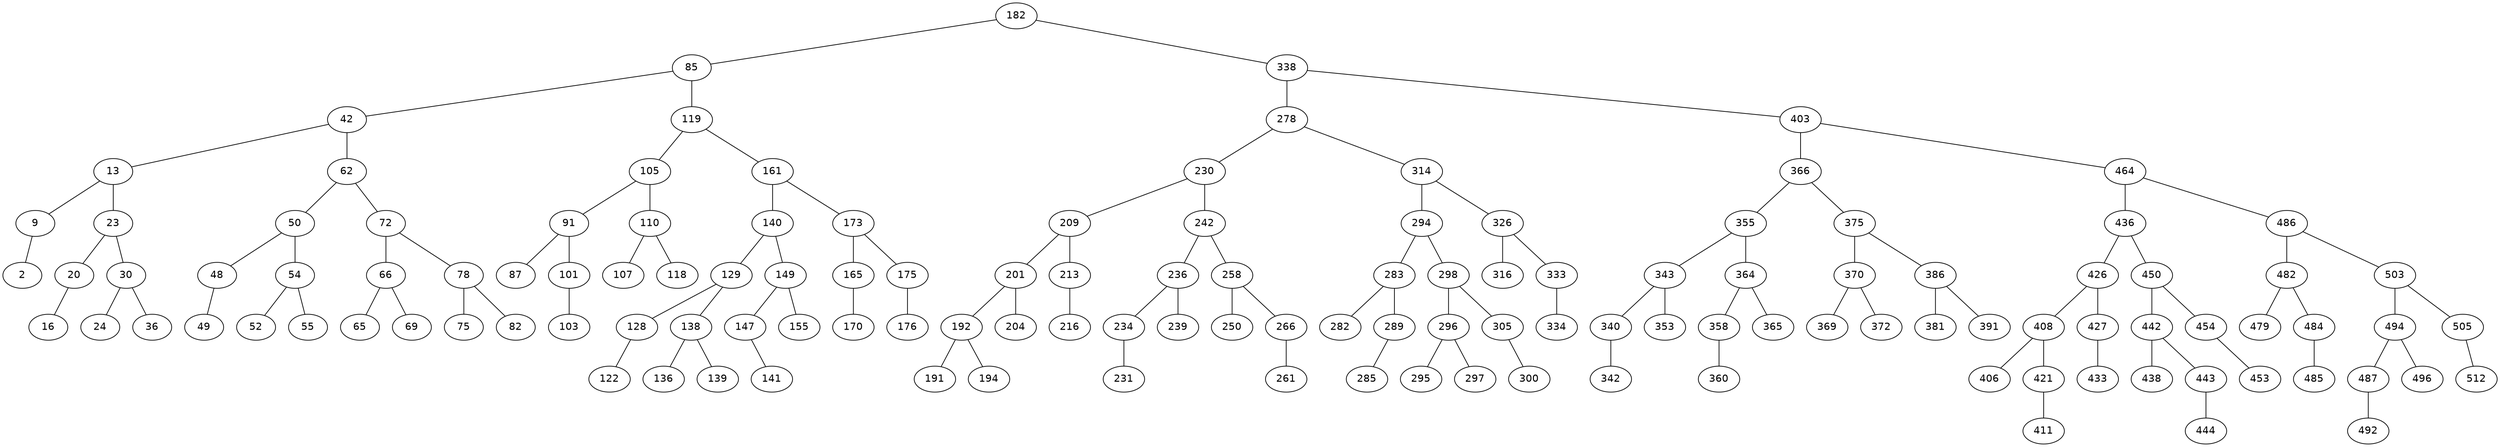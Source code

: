 graph BST {
    node [fontname="Helvetica"];
    182 [label="182"];
    182 -- 85;
    85 [label="85"];
    85 -- 42;
    42 [label="42"];
    42 -- 13;
    13 [label="13"];
    13 -- 9;
    9 [label="9"];
    9 -- 2;
    2 [label="2"];
    13 -- 23;
    23 [label="23"];
    23 -- 20;
    20 [label="20"];
    20 -- 16;
    16 [label="16"];
    23 -- 30;
    30 [label="30"];
    30 -- 24;
    24 [label="24"];
    30 -- 36;
    36 [label="36"];
    42 -- 62;
    62 [label="62"];
    62 -- 50;
    50 [label="50"];
    50 -- 48;
    48 [label="48"];
    48 -- 49;
    49 [label="49"];
    50 -- 54;
    54 [label="54"];
    54 -- 52;
    52 [label="52"];
    54 -- 55;
    55 [label="55"];
    62 -- 72;
    72 [label="72"];
    72 -- 66;
    66 [label="66"];
    66 -- 65;
    65 [label="65"];
    66 -- 69;
    69 [label="69"];
    72 -- 78;
    78 [label="78"];
    78 -- 75;
    75 [label="75"];
    78 -- 82;
    82 [label="82"];
    85 -- 119;
    119 [label="119"];
    119 -- 105;
    105 [label="105"];
    105 -- 91;
    91 [label="91"];
    91 -- 87;
    87 [label="87"];
    91 -- 101;
    101 [label="101"];
    101 -- 103;
    103 [label="103"];
    105 -- 110;
    110 [label="110"];
    110 -- 107;
    107 [label="107"];
    110 -- 118;
    118 [label="118"];
    119 -- 161;
    161 [label="161"];
    161 -- 140;
    140 [label="140"];
    140 -- 129;
    129 [label="129"];
    129 -- 128;
    128 [label="128"];
    128 -- 122;
    122 [label="122"];
    129 -- 138;
    138 [label="138"];
    138 -- 136;
    136 [label="136"];
    138 -- 139;
    139 [label="139"];
    140 -- 149;
    149 [label="149"];
    149 -- 147;
    147 [label="147"];
    147 -- 141;
    141 [label="141"];
    149 -- 155;
    155 [label="155"];
    161 -- 173;
    173 [label="173"];
    173 -- 165;
    165 [label="165"];
    165 -- 170;
    170 [label="170"];
    173 -- 175;
    175 [label="175"];
    175 -- 176;
    176 [label="176"];
    182 -- 338;
    338 [label="338"];
    338 -- 278;
    278 [label="278"];
    278 -- 230;
    230 [label="230"];
    230 -- 209;
    209 [label="209"];
    209 -- 201;
    201 [label="201"];
    201 -- 192;
    192 [label="192"];
    192 -- 191;
    191 [label="191"];
    192 -- 194;
    194 [label="194"];
    201 -- 204;
    204 [label="204"];
    209 -- 213;
    213 [label="213"];
    213 -- 216;
    216 [label="216"];
    230 -- 242;
    242 [label="242"];
    242 -- 236;
    236 [label="236"];
    236 -- 234;
    234 [label="234"];
    234 -- 231;
    231 [label="231"];
    236 -- 239;
    239 [label="239"];
    242 -- 258;
    258 [label="258"];
    258 -- 250;
    250 [label="250"];
    258 -- 266;
    266 [label="266"];
    266 -- 261;
    261 [label="261"];
    278 -- 314;
    314 [label="314"];
    314 -- 294;
    294 [label="294"];
    294 -- 283;
    283 [label="283"];
    283 -- 282;
    282 [label="282"];
    283 -- 289;
    289 [label="289"];
    289 -- 285;
    285 [label="285"];
    294 -- 298;
    298 [label="298"];
    298 -- 296;
    296 [label="296"];
    296 -- 295;
    295 [label="295"];
    296 -- 297;
    297 [label="297"];
    298 -- 305;
    305 [label="305"];
    305 -- 300;
    300 [label="300"];
    314 -- 326;
    326 [label="326"];
    326 -- 316;
    316 [label="316"];
    326 -- 333;
    333 [label="333"];
    333 -- 334;
    334 [label="334"];
    338 -- 403;
    403 [label="403"];
    403 -- 366;
    366 [label="366"];
    366 -- 355;
    355 [label="355"];
    355 -- 343;
    343 [label="343"];
    343 -- 340;
    340 [label="340"];
    340 -- 342;
    342 [label="342"];
    343 -- 353;
    353 [label="353"];
    355 -- 364;
    364 [label="364"];
    364 -- 358;
    358 [label="358"];
    358 -- 360;
    360 [label="360"];
    364 -- 365;
    365 [label="365"];
    366 -- 375;
    375 [label="375"];
    375 -- 370;
    370 [label="370"];
    370 -- 369;
    369 [label="369"];
    370 -- 372;
    372 [label="372"];
    375 -- 386;
    386 [label="386"];
    386 -- 381;
    381 [label="381"];
    386 -- 391;
    391 [label="391"];
    403 -- 464;
    464 [label="464"];
    464 -- 436;
    436 [label="436"];
    436 -- 426;
    426 [label="426"];
    426 -- 408;
    408 [label="408"];
    408 -- 406;
    406 [label="406"];
    408 -- 421;
    421 [label="421"];
    421 -- 411;
    411 [label="411"];
    426 -- 427;
    427 [label="427"];
    427 -- 433;
    433 [label="433"];
    436 -- 450;
    450 [label="450"];
    450 -- 442;
    442 [label="442"];
    442 -- 438;
    438 [label="438"];
    442 -- 443;
    443 [label="443"];
    443 -- 444;
    444 [label="444"];
    450 -- 454;
    454 [label="454"];
    454 -- 453;
    453 [label="453"];
    464 -- 486;
    486 [label="486"];
    486 -- 482;
    482 [label="482"];
    482 -- 479;
    479 [label="479"];
    482 -- 484;
    484 [label="484"];
    484 -- 485;
    485 [label="485"];
    486 -- 503;
    503 [label="503"];
    503 -- 494;
    494 [label="494"];
    494 -- 487;
    487 [label="487"];
    487 -- 492;
    492 [label="492"];
    494 -- 496;
    496 [label="496"];
    503 -- 505;
    505 [label="505"];
    505 -- 512;
    512 [label="512"];
}
